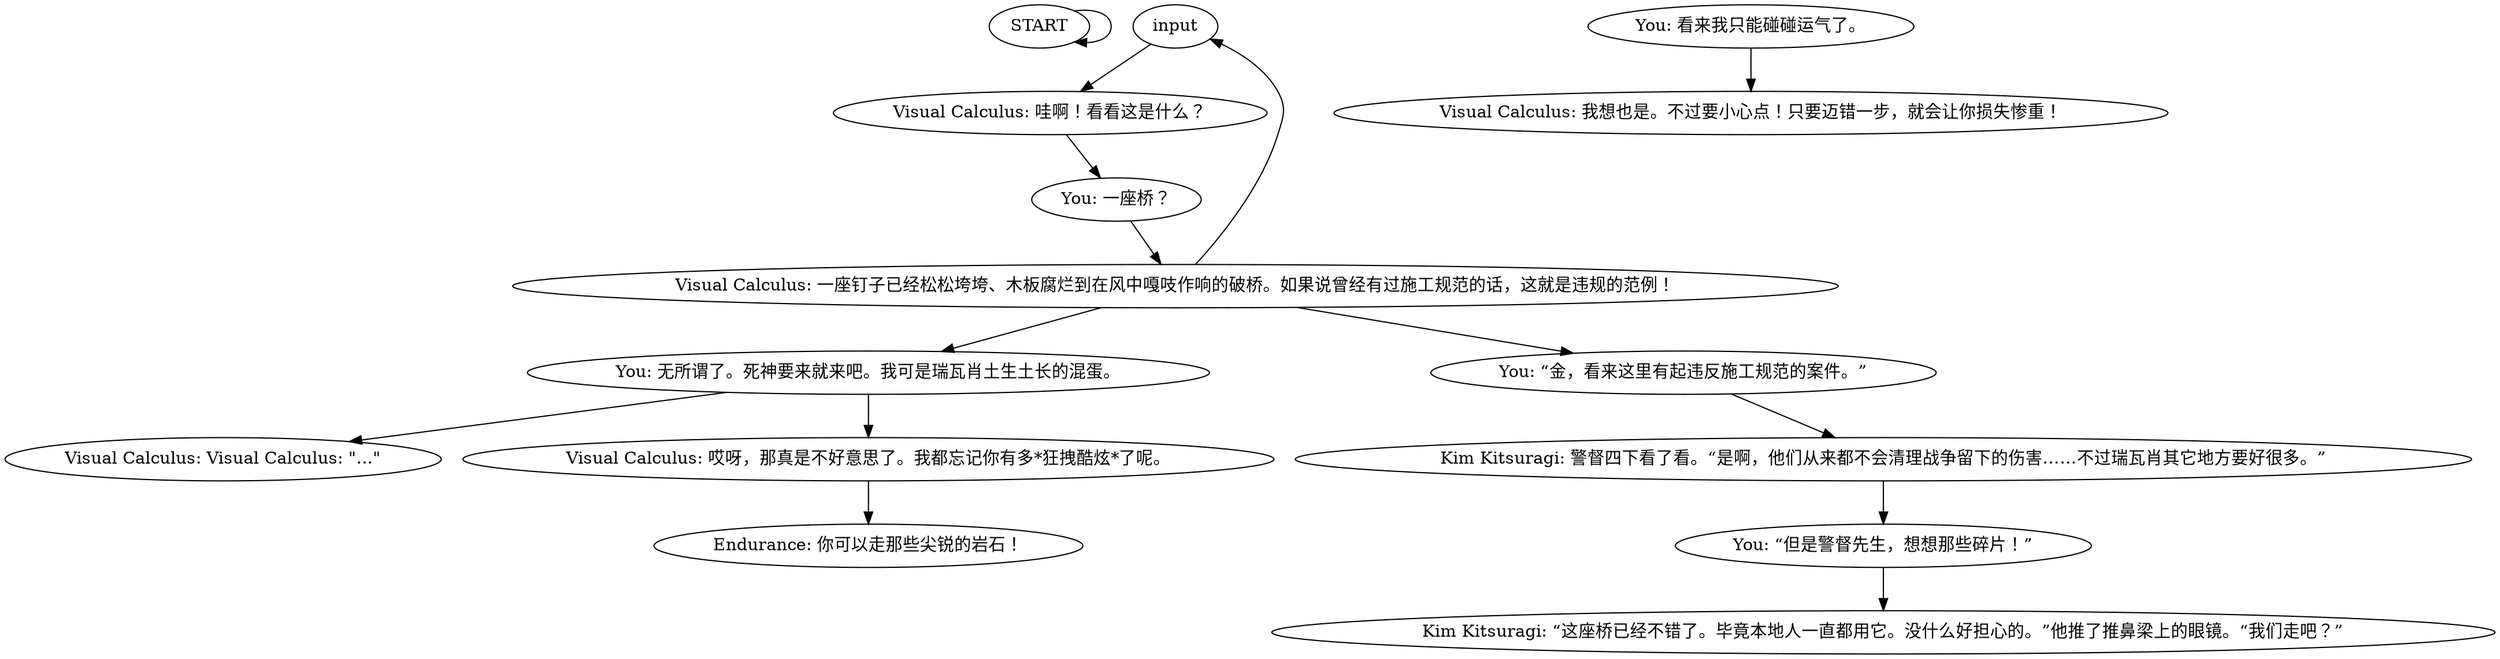 # PIER ORB / bustedupwalkwaythought
# One wrong step is death, right? Probably death. (This is a conversation with VisCalc on the state of the ruin.)
# ==================================================
digraph G {
	  0 [label="START"];
	  1 [label="input"];
	  2 [label="You: 看来我只能碰碰运气了。"];
	  3 [label="Visual Calculus: 哇啊！看看这是什么？"];
	  4 [label="Endurance: 你可以走那些尖锐的岩石！"];
	  5 [label="Kim Kitsuragi: 警督四下看了看。“是啊，他们从来都不会清理战争留下的伤害……不过瑞瓦肖其它地方要好很多。”"];
	  6 [label="You: 无所谓了。死神要来就来吧。我可是瑞瓦肖土生土长的混蛋。"];
	  7 [label="Visual Calculus: 一座钉子已经松松垮垮、木板腐烂到在风中嘎吱作响的破桥。如果说曾经有过施工规范的话，这就是违规的范例！"];
	  8 [label="You: “金，看来这里有起违反施工规范的案件。”"];
	  9 [label="Visual Calculus: Visual Calculus: \"...\""];
	  10 [label="Kim Kitsuragi: “这座桥已经不错了。毕竟本地人一直都用它。没什么好担心的。”他推了推鼻梁上的眼镜。“我们走吧？”"];
	  11 [label="You: “但是警督先生，想想那些碎片！”"];
	  12 [label="Visual Calculus: 我想也是。不过要小心点！只要迈错一步，就会让你损失惨重！"];
	  13 [label="You: 一座桥？"];
	  14 [label="Visual Calculus: 哎呀，那真是不好意思了。我都忘记你有多*狂拽酷炫*了呢。"];
	  0 -> 0
	  1 -> 3
	  2 -> 12
	  3 -> 13
	  5 -> 11
	  6 -> 9
	  6 -> 14
	  7 -> 8
	  7 -> 1
	  7 -> 6
	  8 -> 5
	  11 -> 10
	  13 -> 7
	  14 -> 4
}

